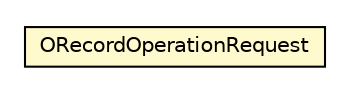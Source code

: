 #!/usr/local/bin/dot
#
# Class diagram 
# Generated by UMLGraph version R5_6-24-gf6e263 (http://www.umlgraph.org/)
#

digraph G {
	edge [fontname="Helvetica",fontsize=10,labelfontname="Helvetica",labelfontsize=10];
	node [fontname="Helvetica",fontsize=10,shape=plaintext];
	nodesep=0.25;
	ranksep=0.5;
	// com.orientechnologies.orient.client.remote.message.tx.ORecordOperationRequest
	c5389916 [label=<<table title="com.orientechnologies.orient.client.remote.message.tx.ORecordOperationRequest" border="0" cellborder="1" cellspacing="0" cellpadding="2" port="p" bgcolor="lemonChiffon" href="./ORecordOperationRequest.html">
		<tr><td><table border="0" cellspacing="0" cellpadding="1">
<tr><td align="center" balign="center"> ORecordOperationRequest </td></tr>
		</table></td></tr>
		</table>>, URL="./ORecordOperationRequest.html", fontname="Helvetica", fontcolor="black", fontsize=10.0];
}

